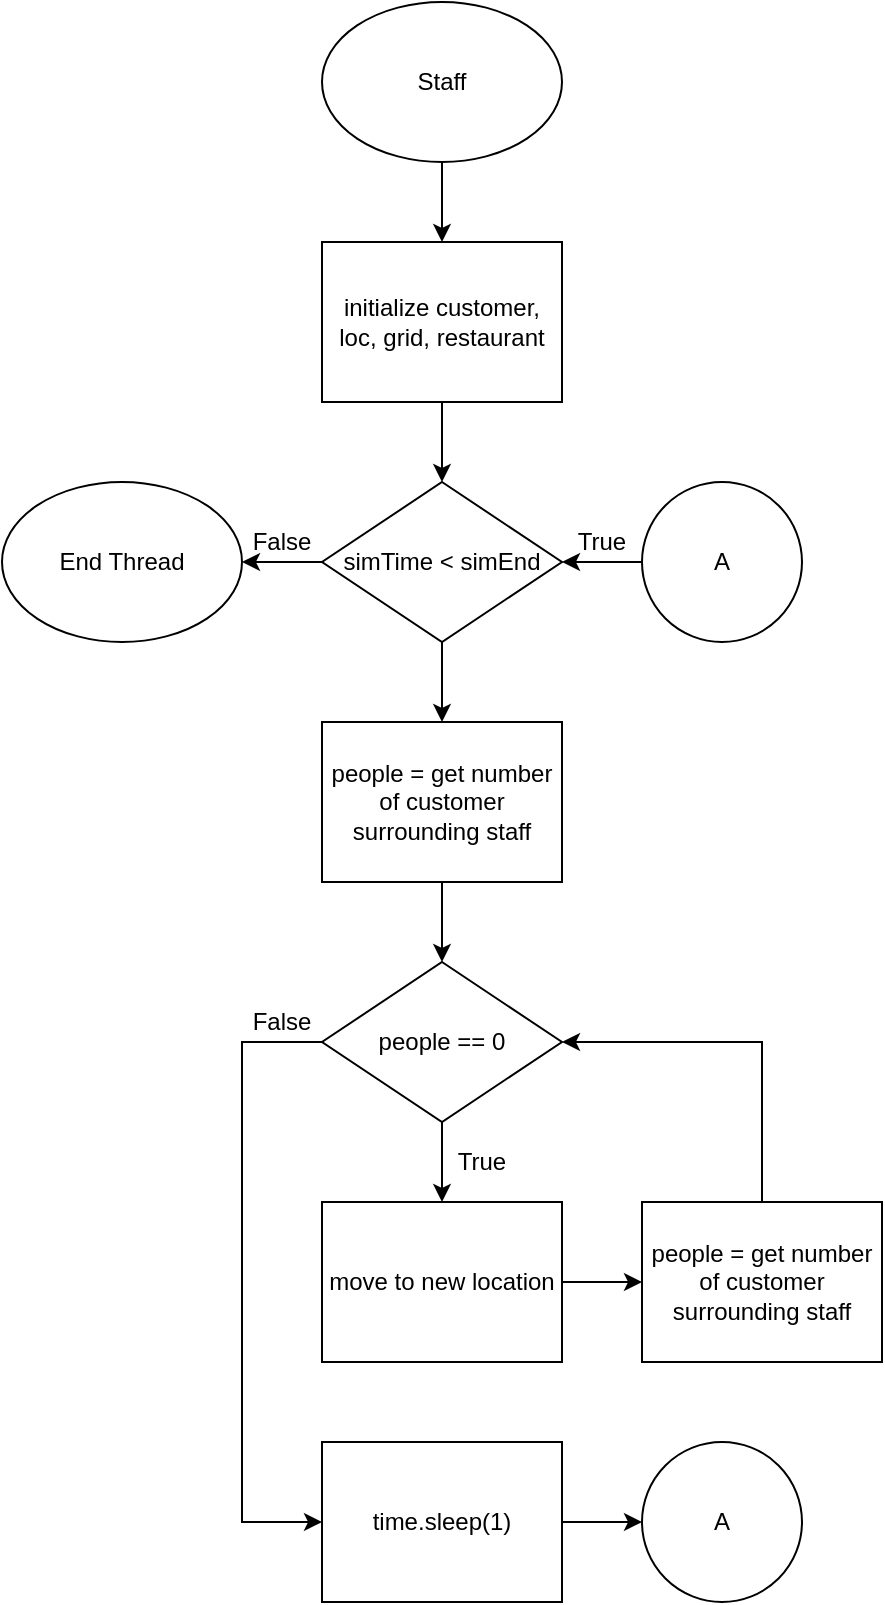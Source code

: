 <mxfile version="15.8.7" type="device"><diagram id="C5RBs43oDa-KdzZeNtuy" name="Page-1"><mxGraphModel dx="1102" dy="865" grid="1" gridSize="10" guides="1" tooltips="1" connect="1" arrows="1" fold="1" page="1" pageScale="1" pageWidth="827" pageHeight="1169" background="#ffffff" math="0" shadow="0"><root><mxCell id="WIyWlLk6GJQsqaUBKTNV-0"/><mxCell id="WIyWlLk6GJQsqaUBKTNV-1" parent="WIyWlLk6GJQsqaUBKTNV-0"/><mxCell id="LD14F3Av2l8b4nT79KpY-3" value="" style="edgeStyle=orthogonalEdgeStyle;rounded=0;orthogonalLoop=1;jettySize=auto;html=1;" edge="1" parent="WIyWlLk6GJQsqaUBKTNV-1" source="LD14F3Av2l8b4nT79KpY-0" target="LD14F3Av2l8b4nT79KpY-1"><mxGeometry relative="1" as="geometry"/></mxCell><mxCell id="LD14F3Av2l8b4nT79KpY-0" value="Staff" style="ellipse;whiteSpace=wrap;html=1;" vertex="1" parent="WIyWlLk6GJQsqaUBKTNV-1"><mxGeometry x="320" width="120" height="80" as="geometry"/></mxCell><mxCell id="LD14F3Av2l8b4nT79KpY-4" value="" style="edgeStyle=orthogonalEdgeStyle;rounded=0;orthogonalLoop=1;jettySize=auto;html=1;" edge="1" parent="WIyWlLk6GJQsqaUBKTNV-1" source="LD14F3Av2l8b4nT79KpY-1" target="LD14F3Av2l8b4nT79KpY-2"><mxGeometry relative="1" as="geometry"/></mxCell><mxCell id="LD14F3Av2l8b4nT79KpY-1" value="initialize customer, loc, grid, restaurant" style="rounded=0;whiteSpace=wrap;html=1;" vertex="1" parent="WIyWlLk6GJQsqaUBKTNV-1"><mxGeometry x="320" y="120" width="120" height="80" as="geometry"/></mxCell><mxCell id="LD14F3Av2l8b4nT79KpY-6" value="" style="edgeStyle=orthogonalEdgeStyle;rounded=0;orthogonalLoop=1;jettySize=auto;html=1;" edge="1" parent="WIyWlLk6GJQsqaUBKTNV-1" source="LD14F3Av2l8b4nT79KpY-2" target="LD14F3Av2l8b4nT79KpY-5"><mxGeometry relative="1" as="geometry"/></mxCell><mxCell id="LD14F3Av2l8b4nT79KpY-22" value="" style="edgeStyle=orthogonalEdgeStyle;rounded=0;orthogonalLoop=1;jettySize=auto;html=1;" edge="1" parent="WIyWlLk6GJQsqaUBKTNV-1" source="LD14F3Av2l8b4nT79KpY-2" target="LD14F3Av2l8b4nT79KpY-21"><mxGeometry relative="1" as="geometry"/></mxCell><mxCell id="LD14F3Av2l8b4nT79KpY-2" value="simTime &amp;lt; simEnd" style="rhombus;whiteSpace=wrap;html=1;" vertex="1" parent="WIyWlLk6GJQsqaUBKTNV-1"><mxGeometry x="320" y="240" width="120" height="80" as="geometry"/></mxCell><mxCell id="LD14F3Av2l8b4nT79KpY-8" value="" style="edgeStyle=orthogonalEdgeStyle;rounded=0;orthogonalLoop=1;jettySize=auto;html=1;" edge="1" parent="WIyWlLk6GJQsqaUBKTNV-1" source="LD14F3Av2l8b4nT79KpY-5"><mxGeometry relative="1" as="geometry"><mxPoint x="380" y="480" as="targetPoint"/></mxGeometry></mxCell><mxCell id="LD14F3Av2l8b4nT79KpY-5" value="people = get number of customer surrounding staff" style="rounded=0;whiteSpace=wrap;html=1;" vertex="1" parent="WIyWlLk6GJQsqaUBKTNV-1"><mxGeometry x="320" y="360" width="120" height="80" as="geometry"/></mxCell><mxCell id="LD14F3Av2l8b4nT79KpY-11" value="" style="edgeStyle=orthogonalEdgeStyle;rounded=0;orthogonalLoop=1;jettySize=auto;html=1;" edge="1" parent="WIyWlLk6GJQsqaUBKTNV-1" source="LD14F3Av2l8b4nT79KpY-9" target="LD14F3Av2l8b4nT79KpY-10"><mxGeometry relative="1" as="geometry"/></mxCell><mxCell id="LD14F3Av2l8b4nT79KpY-16" style="edgeStyle=orthogonalEdgeStyle;rounded=0;orthogonalLoop=1;jettySize=auto;html=1;entryX=0;entryY=0.5;entryDx=0;entryDy=0;" edge="1" parent="WIyWlLk6GJQsqaUBKTNV-1" source="LD14F3Av2l8b4nT79KpY-9" target="LD14F3Av2l8b4nT79KpY-15"><mxGeometry relative="1" as="geometry"><Array as="points"><mxPoint x="280" y="520"/><mxPoint x="280" y="760"/></Array></mxGeometry></mxCell><mxCell id="LD14F3Av2l8b4nT79KpY-9" value="people == 0" style="rhombus;whiteSpace=wrap;html=1;" vertex="1" parent="WIyWlLk6GJQsqaUBKTNV-1"><mxGeometry x="320" y="480" width="120" height="80" as="geometry"/></mxCell><mxCell id="LD14F3Av2l8b4nT79KpY-13" value="" style="edgeStyle=orthogonalEdgeStyle;rounded=0;orthogonalLoop=1;jettySize=auto;html=1;" edge="1" parent="WIyWlLk6GJQsqaUBKTNV-1" source="LD14F3Av2l8b4nT79KpY-10" target="LD14F3Av2l8b4nT79KpY-12"><mxGeometry relative="1" as="geometry"/></mxCell><mxCell id="LD14F3Av2l8b4nT79KpY-10" value="move to new location" style="rounded=0;whiteSpace=wrap;html=1;" vertex="1" parent="WIyWlLk6GJQsqaUBKTNV-1"><mxGeometry x="320" y="600" width="120" height="80" as="geometry"/></mxCell><mxCell id="LD14F3Av2l8b4nT79KpY-14" style="edgeStyle=orthogonalEdgeStyle;rounded=0;orthogonalLoop=1;jettySize=auto;html=1;entryX=1;entryY=0.5;entryDx=0;entryDy=0;exitX=0.5;exitY=0;exitDx=0;exitDy=0;" edge="1" parent="WIyWlLk6GJQsqaUBKTNV-1" source="LD14F3Av2l8b4nT79KpY-12" target="LD14F3Av2l8b4nT79KpY-9"><mxGeometry relative="1" as="geometry"/></mxCell><mxCell id="LD14F3Av2l8b4nT79KpY-12" value="people = get number of customer surrounding staff" style="rounded=0;whiteSpace=wrap;html=1;" vertex="1" parent="WIyWlLk6GJQsqaUBKTNV-1"><mxGeometry x="480" y="600" width="120" height="80" as="geometry"/></mxCell><mxCell id="LD14F3Av2l8b4nT79KpY-18" value="" style="edgeStyle=orthogonalEdgeStyle;rounded=0;orthogonalLoop=1;jettySize=auto;html=1;" edge="1" parent="WIyWlLk6GJQsqaUBKTNV-1" source="LD14F3Av2l8b4nT79KpY-15" target="LD14F3Av2l8b4nT79KpY-17"><mxGeometry relative="1" as="geometry"/></mxCell><mxCell id="LD14F3Av2l8b4nT79KpY-15" value="time.sleep(1)" style="rounded=0;whiteSpace=wrap;html=1;" vertex="1" parent="WIyWlLk6GJQsqaUBKTNV-1"><mxGeometry x="320" y="720" width="120" height="80" as="geometry"/></mxCell><mxCell id="LD14F3Av2l8b4nT79KpY-17" value="A" style="ellipse;whiteSpace=wrap;html=1;aspect=fixed;" vertex="1" parent="WIyWlLk6GJQsqaUBKTNV-1"><mxGeometry x="480" y="720" width="80" height="80" as="geometry"/></mxCell><mxCell id="LD14F3Av2l8b4nT79KpY-20" value="" style="edgeStyle=orthogonalEdgeStyle;rounded=0;orthogonalLoop=1;jettySize=auto;html=1;" edge="1" parent="WIyWlLk6GJQsqaUBKTNV-1" source="LD14F3Av2l8b4nT79KpY-19" target="LD14F3Av2l8b4nT79KpY-2"><mxGeometry relative="1" as="geometry"/></mxCell><mxCell id="LD14F3Av2l8b4nT79KpY-19" value="A" style="ellipse;whiteSpace=wrap;html=1;aspect=fixed;" vertex="1" parent="WIyWlLk6GJQsqaUBKTNV-1"><mxGeometry x="480" y="240" width="80" height="80" as="geometry"/></mxCell><mxCell id="LD14F3Av2l8b4nT79KpY-21" value="End Thread" style="ellipse;whiteSpace=wrap;html=1;" vertex="1" parent="WIyWlLk6GJQsqaUBKTNV-1"><mxGeometry x="160" y="240" width="120" height="80" as="geometry"/></mxCell><mxCell id="LD14F3Av2l8b4nT79KpY-23" value="True" style="text;html=1;strokeColor=none;fillColor=none;align=center;verticalAlign=middle;whiteSpace=wrap;rounded=0;" vertex="1" parent="WIyWlLk6GJQsqaUBKTNV-1"><mxGeometry x="380" y="560" width="40" height="40" as="geometry"/></mxCell><mxCell id="LD14F3Av2l8b4nT79KpY-24" value="False" style="text;html=1;strokeColor=none;fillColor=none;align=center;verticalAlign=middle;whiteSpace=wrap;rounded=0;" vertex="1" parent="WIyWlLk6GJQsqaUBKTNV-1"><mxGeometry x="280" y="490" width="40" height="40" as="geometry"/></mxCell><mxCell id="LD14F3Av2l8b4nT79KpY-25" value="False" style="text;html=1;strokeColor=none;fillColor=none;align=center;verticalAlign=middle;whiteSpace=wrap;rounded=0;" vertex="1" parent="WIyWlLk6GJQsqaUBKTNV-1"><mxGeometry x="280" y="250" width="40" height="40" as="geometry"/></mxCell><mxCell id="LD14F3Av2l8b4nT79KpY-26" value="True" style="text;html=1;strokeColor=none;fillColor=none;align=center;verticalAlign=middle;whiteSpace=wrap;rounded=0;" vertex="1" parent="WIyWlLk6GJQsqaUBKTNV-1"><mxGeometry x="440" y="250" width="40" height="40" as="geometry"/></mxCell></root></mxGraphModel></diagram></mxfile>